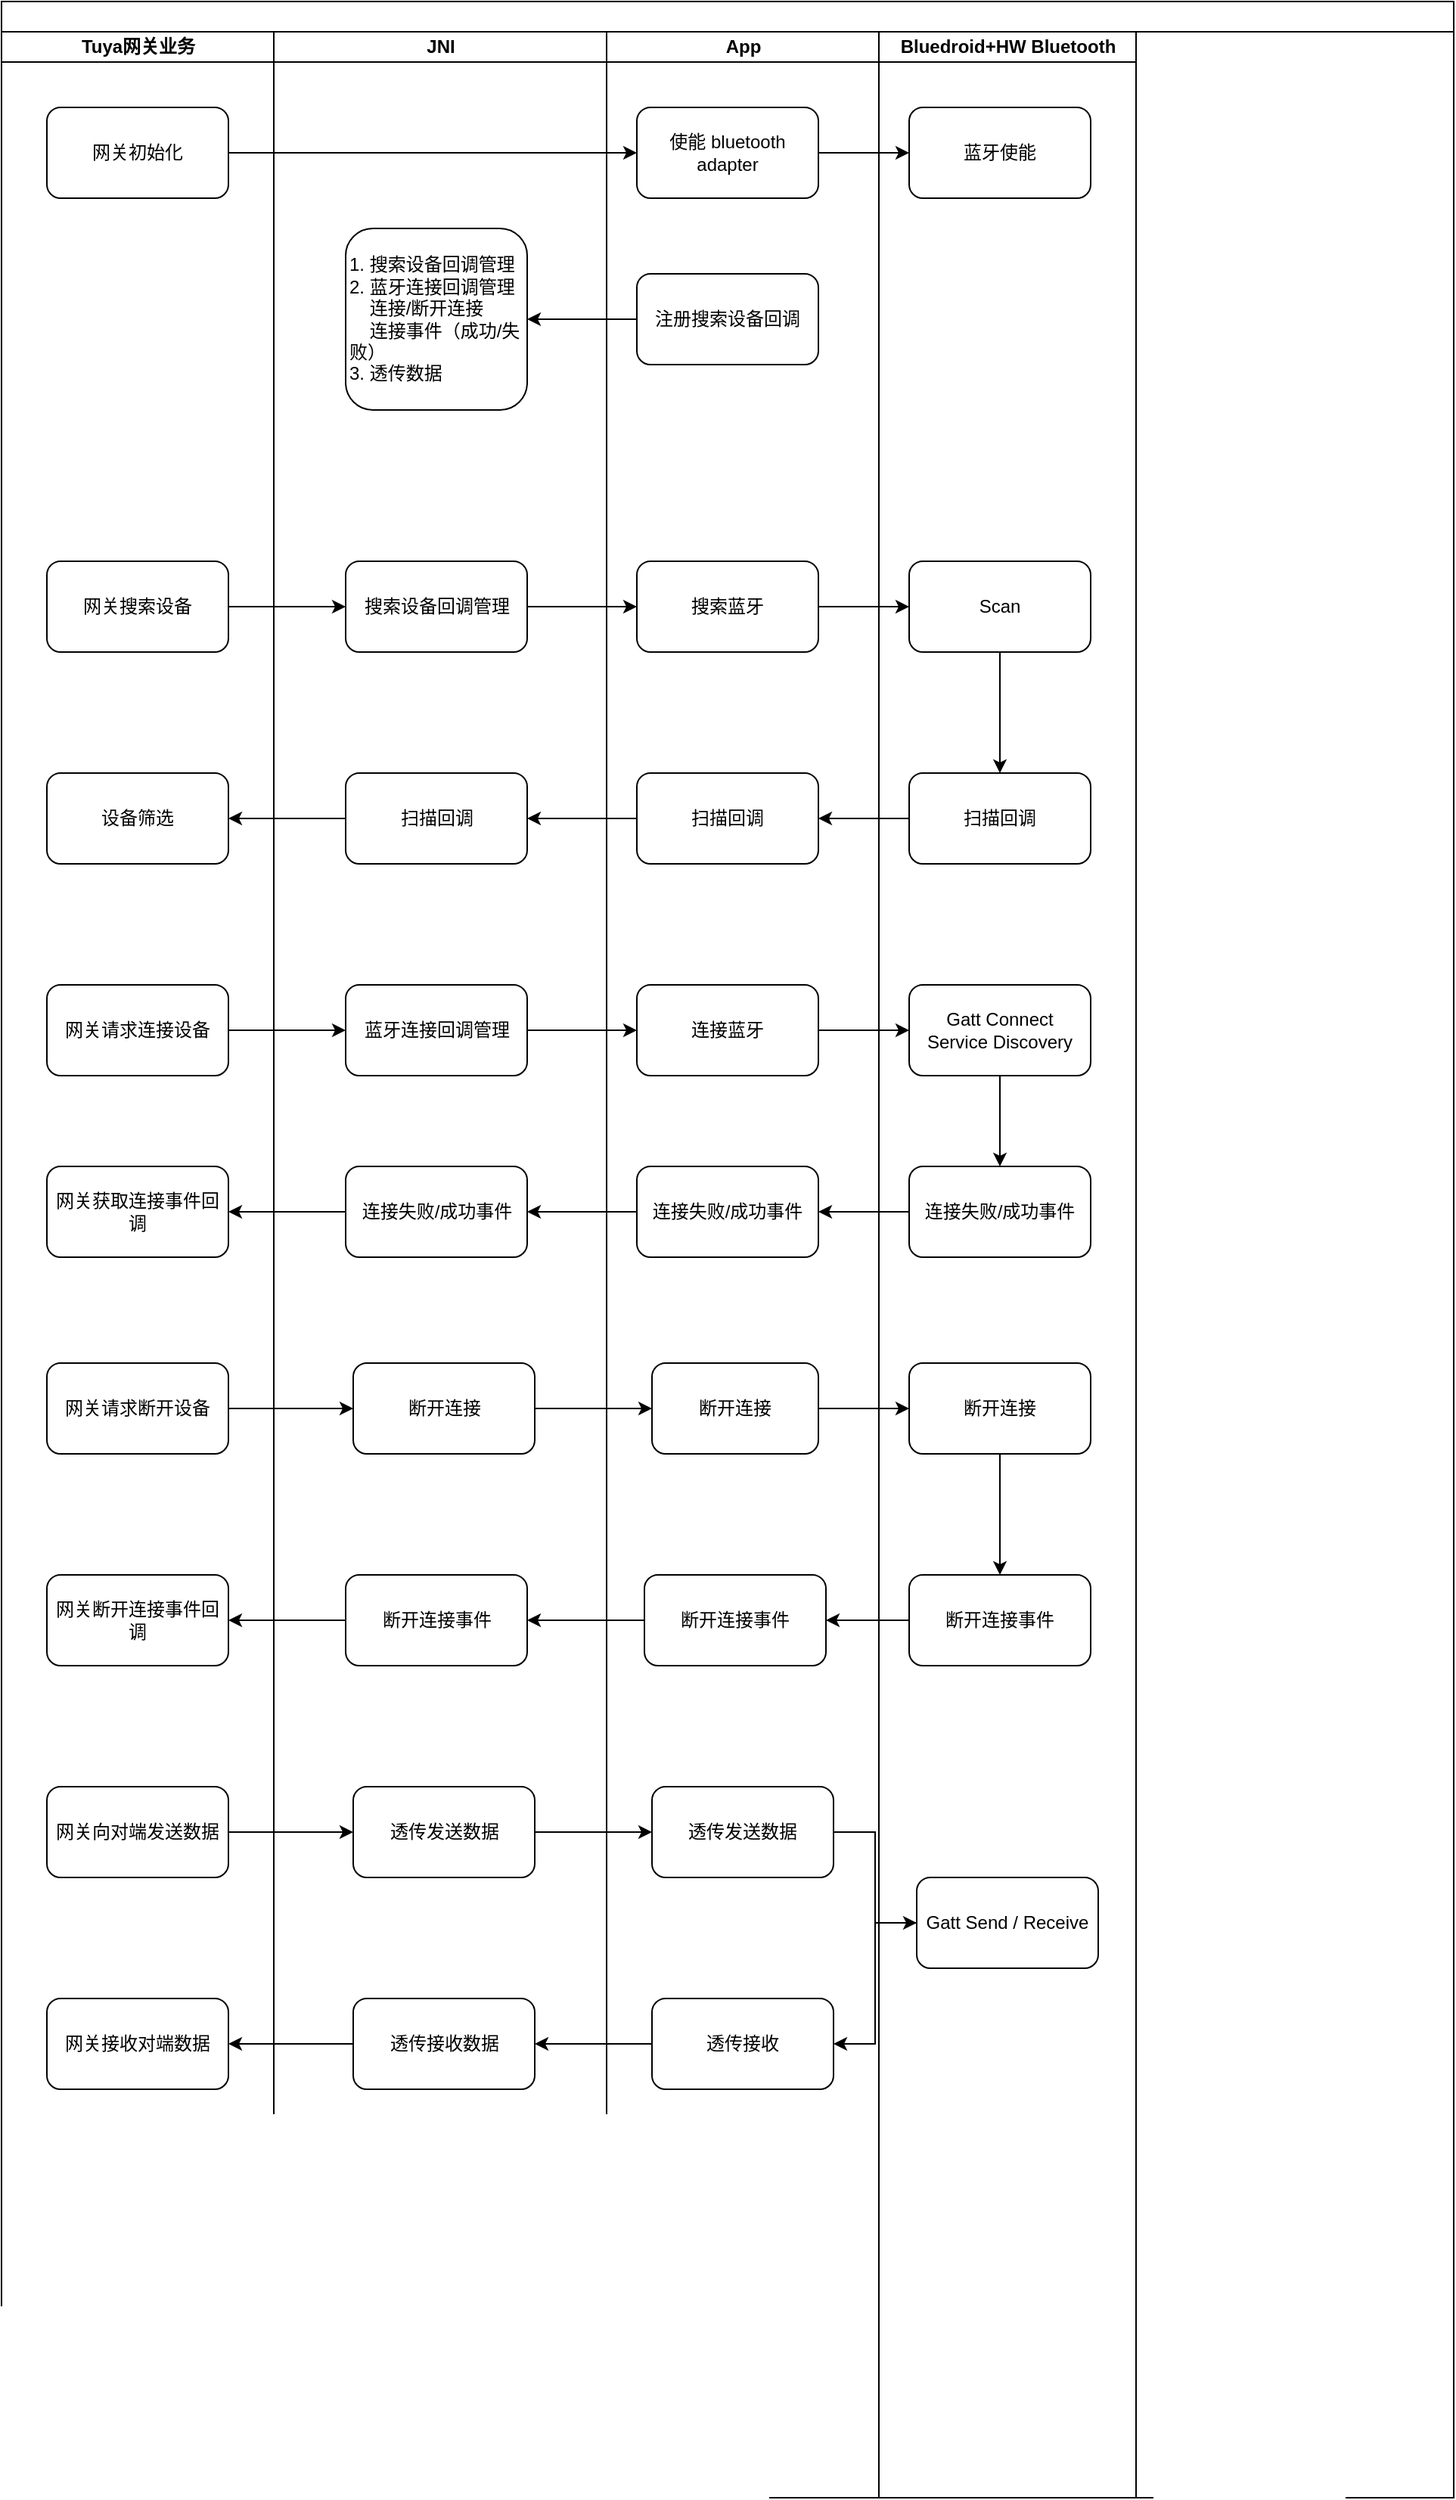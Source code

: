 <mxfile version="14.2.9" type="github">
  <diagram name="Page-1" id="74e2e168-ea6b-b213-b513-2b3c1d86103e">
    <mxGraphModel dx="514" dy="356" grid="1" gridSize="10" guides="1" tooltips="1" connect="1" arrows="1" fold="1" page="1" pageScale="2" pageWidth="1100" pageHeight="850" background="#ffffff" math="0" shadow="0">
      <root>
        <mxCell id="0" />
        <mxCell id="1" parent="0" />
        <mxCell id="77e6c97f196da883-1" value="" style="swimlane;html=1;childLayout=stackLayout;startSize=20;rounded=0;shadow=0;labelBackgroundColor=none;strokeWidth=1;fontFamily=Verdana;fontSize=8;align=center;" parent="1" vertex="1">
          <mxGeometry x="70" y="40" width="960" height="1650" as="geometry" />
        </mxCell>
        <mxCell id="77e6c97f196da883-2" value="Tuya网关业务" style="swimlane;html=1;startSize=20;" parent="77e6c97f196da883-1" vertex="1">
          <mxGeometry y="20" width="180" height="1630" as="geometry" />
        </mxCell>
        <mxCell id="au1W2-LvARbzi0Hy6lRk-4" value="网关初始化" style="rounded=1;whiteSpace=wrap;html=1;" vertex="1" parent="77e6c97f196da883-2">
          <mxGeometry x="30" y="50" width="120" height="60" as="geometry" />
        </mxCell>
        <mxCell id="au1W2-LvARbzi0Hy6lRk-7" value="网关搜索设备" style="rounded=1;whiteSpace=wrap;html=1;" vertex="1" parent="77e6c97f196da883-2">
          <mxGeometry x="30" y="350" width="120" height="60" as="geometry" />
        </mxCell>
        <mxCell id="au1W2-LvARbzi0Hy6lRk-31" value="设备筛选" style="whiteSpace=wrap;html=1;rounded=1;" vertex="1" parent="77e6c97f196da883-2">
          <mxGeometry x="30" y="490" width="120" height="60" as="geometry" />
        </mxCell>
        <mxCell id="au1W2-LvARbzi0Hy6lRk-60" value="网关获取连接事件回调" style="whiteSpace=wrap;html=1;rounded=1;" vertex="1" parent="77e6c97f196da883-2">
          <mxGeometry x="30" y="750" width="120" height="60" as="geometry" />
        </mxCell>
        <mxCell id="au1W2-LvARbzi0Hy6lRk-62" value="网关请求断开设备" style="whiteSpace=wrap;html=1;rounded=1;" vertex="1" parent="77e6c97f196da883-2">
          <mxGeometry x="30" y="880" width="120" height="60" as="geometry" />
        </mxCell>
        <mxCell id="au1W2-LvARbzi0Hy6lRk-83" value="网关断开连接事件回调" style="whiteSpace=wrap;html=1;rounded=1;" vertex="1" parent="77e6c97f196da883-2">
          <mxGeometry x="30" y="1020" width="120" height="60" as="geometry" />
        </mxCell>
        <mxCell id="au1W2-LvARbzi0Hy6lRk-99" value="网关接收对端数据" style="whiteSpace=wrap;html=1;rounded=1;" vertex="1" parent="77e6c97f196da883-2">
          <mxGeometry x="30" y="1300" width="120" height="60" as="geometry" />
        </mxCell>
        <mxCell id="77e6c97f196da883-4" value="JNI" style="swimlane;html=1;startSize=20;" parent="77e6c97f196da883-1" vertex="1">
          <mxGeometry x="180" y="20" width="220" height="1630" as="geometry" />
        </mxCell>
        <mxCell id="au1W2-LvARbzi0Hy6lRk-8" value="1. 搜索设备回调管理&lt;br&gt;2. 蓝牙连接回调管理&lt;br&gt;&amp;nbsp; &amp;nbsp; 连接/断开连接&lt;br&gt;&amp;nbsp; &amp;nbsp;&amp;nbsp;&lt;span style=&quot;text-align: center&quot;&gt;连接事件（成功/失败）&lt;br&gt;3. 透传数据&lt;br&gt;&lt;/span&gt;" style="rounded=1;whiteSpace=wrap;html=1;align=left;" vertex="1" parent="77e6c97f196da883-4">
          <mxGeometry x="47.5" y="130" width="120" height="120" as="geometry" />
        </mxCell>
        <mxCell id="au1W2-LvARbzi0Hy6lRk-11" value="搜索设备回调管理" style="rounded=1;whiteSpace=wrap;html=1;" vertex="1" parent="77e6c97f196da883-4">
          <mxGeometry x="47.5" y="350" width="120" height="60" as="geometry" />
        </mxCell>
        <mxCell id="au1W2-LvARbzi0Hy6lRk-29" value="扫描回调" style="whiteSpace=wrap;html=1;rounded=1;" vertex="1" parent="77e6c97f196da883-4">
          <mxGeometry x="47.5" y="490" width="120" height="60" as="geometry" />
        </mxCell>
        <mxCell id="au1W2-LvARbzi0Hy6lRk-48" value="蓝牙连接回调管理" style="whiteSpace=wrap;html=1;rounded=1;" vertex="1" parent="77e6c97f196da883-4">
          <mxGeometry x="47.5" y="630" width="120" height="60" as="geometry" />
        </mxCell>
        <mxCell id="au1W2-LvARbzi0Hy6lRk-58" value="连接失败/成功事件" style="whiteSpace=wrap;html=1;rounded=1;" vertex="1" parent="77e6c97f196da883-4">
          <mxGeometry x="47.5" y="750" width="120" height="60" as="geometry" />
        </mxCell>
        <mxCell id="au1W2-LvARbzi0Hy6lRk-71" value="断开连接" style="whiteSpace=wrap;html=1;rounded=1;" vertex="1" parent="77e6c97f196da883-4">
          <mxGeometry x="52.5" y="880" width="120" height="60" as="geometry" />
        </mxCell>
        <mxCell id="au1W2-LvARbzi0Hy6lRk-81" value="断开连接事件" style="whiteSpace=wrap;html=1;rounded=1;" vertex="1" parent="77e6c97f196da883-4">
          <mxGeometry x="47.5" y="1020" width="120" height="60" as="geometry" />
        </mxCell>
        <mxCell id="au1W2-LvARbzi0Hy6lRk-88" value="透传发送数据" style="whiteSpace=wrap;html=1;rounded=1;" vertex="1" parent="77e6c97f196da883-4">
          <mxGeometry x="52.5" y="1160" width="120" height="60" as="geometry" />
        </mxCell>
        <mxCell id="au1W2-LvARbzi0Hy6lRk-97" value="透传接收数据" style="whiteSpace=wrap;html=1;rounded=1;" vertex="1" parent="77e6c97f196da883-4">
          <mxGeometry x="52.5" y="1300" width="120" height="60" as="geometry" />
        </mxCell>
        <mxCell id="77e6c97f196da883-7" value="App" style="swimlane;html=1;startSize=20;" parent="77e6c97f196da883-1" vertex="1">
          <mxGeometry x="400" y="20" width="180" height="1630" as="geometry" />
        </mxCell>
        <mxCell id="au1W2-LvARbzi0Hy6lRk-5" value="使能 bluetooth adapter" style="rounded=1;whiteSpace=wrap;html=1;" vertex="1" parent="77e6c97f196da883-7">
          <mxGeometry x="20" y="50" width="120" height="60" as="geometry" />
        </mxCell>
        <mxCell id="au1W2-LvARbzi0Hy6lRk-9" value="注册搜索设备回调" style="rounded=1;whiteSpace=wrap;html=1;" vertex="1" parent="77e6c97f196da883-7">
          <mxGeometry x="20" y="160" width="120" height="60" as="geometry" />
        </mxCell>
        <mxCell id="au1W2-LvARbzi0Hy6lRk-18" value="搜索蓝牙" style="rounded=1;whiteSpace=wrap;html=1;" vertex="1" parent="77e6c97f196da883-7">
          <mxGeometry x="20" y="350" width="120" height="60" as="geometry" />
        </mxCell>
        <mxCell id="au1W2-LvARbzi0Hy6lRk-27" value="扫描回调" style="whiteSpace=wrap;html=1;rounded=1;" vertex="1" parent="77e6c97f196da883-7">
          <mxGeometry x="20" y="490" width="120" height="60" as="geometry" />
        </mxCell>
        <mxCell id="au1W2-LvARbzi0Hy6lRk-50" value="连接蓝牙" style="whiteSpace=wrap;html=1;rounded=1;" vertex="1" parent="77e6c97f196da883-7">
          <mxGeometry x="20" y="630" width="120" height="60" as="geometry" />
        </mxCell>
        <mxCell id="au1W2-LvARbzi0Hy6lRk-56" value="连接失败/成功事件" style="whiteSpace=wrap;html=1;rounded=1;" vertex="1" parent="77e6c97f196da883-7">
          <mxGeometry x="20" y="750" width="120" height="60" as="geometry" />
        </mxCell>
        <mxCell id="au1W2-LvARbzi0Hy6lRk-73" value="断开连接" style="whiteSpace=wrap;html=1;rounded=1;" vertex="1" parent="77e6c97f196da883-7">
          <mxGeometry x="30" y="880" width="110" height="60" as="geometry" />
        </mxCell>
        <mxCell id="au1W2-LvARbzi0Hy6lRk-79" value="断开连接事件" style="whiteSpace=wrap;html=1;rounded=1;" vertex="1" parent="77e6c97f196da883-7">
          <mxGeometry x="25" y="1020" width="120" height="60" as="geometry" />
        </mxCell>
        <mxCell id="au1W2-LvARbzi0Hy6lRk-90" value="透传发送数据" style="whiteSpace=wrap;html=1;rounded=1;" vertex="1" parent="77e6c97f196da883-7">
          <mxGeometry x="30" y="1160" width="120" height="60" as="geometry" />
        </mxCell>
        <mxCell id="au1W2-LvARbzi0Hy6lRk-94" value="透传接收" style="whiteSpace=wrap;html=1;rounded=1;" vertex="1" parent="77e6c97f196da883-7">
          <mxGeometry x="30" y="1300" width="120" height="60" as="geometry" />
        </mxCell>
        <mxCell id="au1W2-LvARbzi0Hy6lRk-2" value="Bluedroid+HW Bluetooth" style="swimlane;html=1;startSize=20;" vertex="1" parent="77e6c97f196da883-1">
          <mxGeometry x="580" y="20" width="170" height="1630" as="geometry">
            <mxRectangle x="500" y="20" width="30" height="730" as="alternateBounds" />
          </mxGeometry>
        </mxCell>
        <mxCell id="au1W2-LvARbzi0Hy6lRk-16" value="蓝牙使能" style="rounded=1;whiteSpace=wrap;html=1;" vertex="1" parent="au1W2-LvARbzi0Hy6lRk-2">
          <mxGeometry x="20" y="50" width="120" height="60" as="geometry" />
        </mxCell>
        <mxCell id="au1W2-LvARbzi0Hy6lRk-19" value="Scan" style="rounded=1;whiteSpace=wrap;html=1;" vertex="1" parent="au1W2-LvARbzi0Hy6lRk-2">
          <mxGeometry x="20" y="350" width="120" height="60" as="geometry" />
        </mxCell>
        <mxCell id="au1W2-LvARbzi0Hy6lRk-25" value="扫描回调" style="whiteSpace=wrap;html=1;rounded=1;" vertex="1" parent="au1W2-LvARbzi0Hy6lRk-2">
          <mxGeometry x="20" y="490" width="120" height="60" as="geometry" />
        </mxCell>
        <mxCell id="au1W2-LvARbzi0Hy6lRk-26" value="" style="edgeStyle=orthogonalEdgeStyle;rounded=0;orthogonalLoop=1;jettySize=auto;html=1;" edge="1" parent="au1W2-LvARbzi0Hy6lRk-2" source="au1W2-LvARbzi0Hy6lRk-19" target="au1W2-LvARbzi0Hy6lRk-25">
          <mxGeometry relative="1" as="geometry" />
        </mxCell>
        <mxCell id="au1W2-LvARbzi0Hy6lRk-52" value="Gatt Connect&lt;br&gt;Service Discovery" style="whiteSpace=wrap;html=1;rounded=1;" vertex="1" parent="au1W2-LvARbzi0Hy6lRk-2">
          <mxGeometry x="20" y="630" width="120" height="60" as="geometry" />
        </mxCell>
        <mxCell id="au1W2-LvARbzi0Hy6lRk-54" value="连接失败/成功事件" style="whiteSpace=wrap;html=1;rounded=1;" vertex="1" parent="au1W2-LvARbzi0Hy6lRk-2">
          <mxGeometry x="20" y="750" width="120" height="60" as="geometry" />
        </mxCell>
        <mxCell id="au1W2-LvARbzi0Hy6lRk-55" value="" style="edgeStyle=orthogonalEdgeStyle;rounded=0;orthogonalLoop=1;jettySize=auto;html=1;" edge="1" parent="au1W2-LvARbzi0Hy6lRk-2" source="au1W2-LvARbzi0Hy6lRk-52" target="au1W2-LvARbzi0Hy6lRk-54">
          <mxGeometry relative="1" as="geometry" />
        </mxCell>
        <mxCell id="au1W2-LvARbzi0Hy6lRk-75" value="断开连接" style="whiteSpace=wrap;html=1;rounded=1;" vertex="1" parent="au1W2-LvARbzi0Hy6lRk-2">
          <mxGeometry x="20" y="880" width="120" height="60" as="geometry" />
        </mxCell>
        <mxCell id="au1W2-LvARbzi0Hy6lRk-92" value="Gatt Send / Receive" style="whiteSpace=wrap;html=1;rounded=1;" vertex="1" parent="au1W2-LvARbzi0Hy6lRk-2">
          <mxGeometry x="25" y="1220" width="120" height="60" as="geometry" />
        </mxCell>
        <mxCell id="au1W2-LvARbzi0Hy6lRk-77" value="断开连接事件" style="whiteSpace=wrap;html=1;rounded=1;" vertex="1" parent="au1W2-LvARbzi0Hy6lRk-2">
          <mxGeometry x="20" y="1020" width="120" height="60" as="geometry" />
        </mxCell>
        <mxCell id="au1W2-LvARbzi0Hy6lRk-78" value="" style="edgeStyle=orthogonalEdgeStyle;rounded=0;orthogonalLoop=1;jettySize=auto;html=1;" edge="1" parent="au1W2-LvARbzi0Hy6lRk-2" source="au1W2-LvARbzi0Hy6lRk-75" target="au1W2-LvARbzi0Hy6lRk-77">
          <mxGeometry relative="1" as="geometry" />
        </mxCell>
        <mxCell id="au1W2-LvARbzi0Hy6lRk-6" value="" style="endArrow=classic;html=1;exitX=1;exitY=0.5;exitDx=0;exitDy=0;" edge="1" parent="77e6c97f196da883-1" source="au1W2-LvARbzi0Hy6lRk-4" target="au1W2-LvARbzi0Hy6lRk-5">
          <mxGeometry width="50" height="50" relative="1" as="geometry">
            <mxPoint x="280" y="180" as="sourcePoint" />
            <mxPoint x="200" y="110" as="targetPoint" />
          </mxGeometry>
        </mxCell>
        <mxCell id="au1W2-LvARbzi0Hy6lRk-10" value="" style="endArrow=classic;html=1;exitX=0;exitY=0.5;exitDx=0;exitDy=0;entryX=1;entryY=0.5;entryDx=0;entryDy=0;" edge="1" parent="77e6c97f196da883-1" source="au1W2-LvARbzi0Hy6lRk-9" target="au1W2-LvARbzi0Hy6lRk-8">
          <mxGeometry width="50" height="50" relative="1" as="geometry">
            <mxPoint x="300" y="230" as="sourcePoint" />
            <mxPoint x="350" y="180" as="targetPoint" />
          </mxGeometry>
        </mxCell>
        <mxCell id="au1W2-LvARbzi0Hy6lRk-12" value="" style="endArrow=classic;html=1;exitX=1;exitY=0.5;exitDx=0;exitDy=0;entryX=0;entryY=0.5;entryDx=0;entryDy=0;" edge="1" parent="77e6c97f196da883-1" source="au1W2-LvARbzi0Hy6lRk-7" target="au1W2-LvARbzi0Hy6lRk-11">
          <mxGeometry width="50" height="50" relative="1" as="geometry">
            <mxPoint x="70" y="410" as="sourcePoint" />
            <mxPoint x="120" y="360" as="targetPoint" />
          </mxGeometry>
        </mxCell>
        <mxCell id="au1W2-LvARbzi0Hy6lRk-17" style="edgeStyle=orthogonalEdgeStyle;rounded=0;orthogonalLoop=1;jettySize=auto;html=1;exitX=1;exitY=0.5;exitDx=0;exitDy=0;entryX=0;entryY=0.5;entryDx=0;entryDy=0;" edge="1" parent="77e6c97f196da883-1" source="au1W2-LvARbzi0Hy6lRk-5" target="au1W2-LvARbzi0Hy6lRk-16">
          <mxGeometry relative="1" as="geometry" />
        </mxCell>
        <mxCell id="au1W2-LvARbzi0Hy6lRk-20" style="edgeStyle=orthogonalEdgeStyle;rounded=0;orthogonalLoop=1;jettySize=auto;html=1;exitX=1;exitY=0.5;exitDx=0;exitDy=0;" edge="1" parent="77e6c97f196da883-1" source="au1W2-LvARbzi0Hy6lRk-11" target="au1W2-LvARbzi0Hy6lRk-18">
          <mxGeometry relative="1" as="geometry" />
        </mxCell>
        <mxCell id="au1W2-LvARbzi0Hy6lRk-21" style="edgeStyle=orthogonalEdgeStyle;rounded=0;orthogonalLoop=1;jettySize=auto;html=1;exitX=1;exitY=0.5;exitDx=0;exitDy=0;entryX=0;entryY=0.5;entryDx=0;entryDy=0;" edge="1" parent="77e6c97f196da883-1" source="au1W2-LvARbzi0Hy6lRk-18" target="au1W2-LvARbzi0Hy6lRk-19">
          <mxGeometry relative="1" as="geometry" />
        </mxCell>
        <mxCell id="au1W2-LvARbzi0Hy6lRk-30" value="" style="edgeStyle=orthogonalEdgeStyle;rounded=0;orthogonalLoop=1;jettySize=auto;html=1;" edge="1" parent="77e6c97f196da883-1" source="au1W2-LvARbzi0Hy6lRk-27" target="au1W2-LvARbzi0Hy6lRk-29">
          <mxGeometry relative="1" as="geometry" />
        </mxCell>
        <mxCell id="au1W2-LvARbzi0Hy6lRk-32" value="" style="edgeStyle=orthogonalEdgeStyle;rounded=0;orthogonalLoop=1;jettySize=auto;html=1;" edge="1" parent="77e6c97f196da883-1" source="au1W2-LvARbzi0Hy6lRk-29" target="au1W2-LvARbzi0Hy6lRk-31">
          <mxGeometry relative="1" as="geometry" />
        </mxCell>
        <mxCell id="au1W2-LvARbzi0Hy6lRk-51" value="" style="edgeStyle=orthogonalEdgeStyle;rounded=0;orthogonalLoop=1;jettySize=auto;html=1;" edge="1" parent="77e6c97f196da883-1" source="au1W2-LvARbzi0Hy6lRk-48" target="au1W2-LvARbzi0Hy6lRk-50">
          <mxGeometry relative="1" as="geometry" />
        </mxCell>
        <mxCell id="au1W2-LvARbzi0Hy6lRk-28" value="" style="edgeStyle=orthogonalEdgeStyle;rounded=0;orthogonalLoop=1;jettySize=auto;html=1;" edge="1" parent="77e6c97f196da883-1" source="au1W2-LvARbzi0Hy6lRk-25" target="au1W2-LvARbzi0Hy6lRk-27">
          <mxGeometry relative="1" as="geometry" />
        </mxCell>
        <mxCell id="au1W2-LvARbzi0Hy6lRk-53" value="" style="edgeStyle=orthogonalEdgeStyle;rounded=0;orthogonalLoop=1;jettySize=auto;html=1;" edge="1" parent="77e6c97f196da883-1" source="au1W2-LvARbzi0Hy6lRk-50" target="au1W2-LvARbzi0Hy6lRk-52">
          <mxGeometry relative="1" as="geometry" />
        </mxCell>
        <mxCell id="au1W2-LvARbzi0Hy6lRk-57" value="" style="edgeStyle=orthogonalEdgeStyle;rounded=0;orthogonalLoop=1;jettySize=auto;html=1;" edge="1" parent="77e6c97f196da883-1" source="au1W2-LvARbzi0Hy6lRk-54" target="au1W2-LvARbzi0Hy6lRk-56">
          <mxGeometry relative="1" as="geometry" />
        </mxCell>
        <mxCell id="au1W2-LvARbzi0Hy6lRk-59" value="" style="edgeStyle=orthogonalEdgeStyle;rounded=0;orthogonalLoop=1;jettySize=auto;html=1;" edge="1" parent="77e6c97f196da883-1" source="au1W2-LvARbzi0Hy6lRk-56" target="au1W2-LvARbzi0Hy6lRk-58">
          <mxGeometry relative="1" as="geometry" />
        </mxCell>
        <mxCell id="au1W2-LvARbzi0Hy6lRk-61" value="" style="edgeStyle=orthogonalEdgeStyle;rounded=0;orthogonalLoop=1;jettySize=auto;html=1;" edge="1" parent="77e6c97f196da883-1" source="au1W2-LvARbzi0Hy6lRk-58" target="au1W2-LvARbzi0Hy6lRk-60">
          <mxGeometry relative="1" as="geometry" />
        </mxCell>
        <mxCell id="au1W2-LvARbzi0Hy6lRk-72" value="" style="edgeStyle=orthogonalEdgeStyle;rounded=0;orthogonalLoop=1;jettySize=auto;html=1;" edge="1" parent="77e6c97f196da883-1" source="au1W2-LvARbzi0Hy6lRk-62" target="au1W2-LvARbzi0Hy6lRk-71">
          <mxGeometry relative="1" as="geometry" />
        </mxCell>
        <mxCell id="au1W2-LvARbzi0Hy6lRk-74" style="edgeStyle=orthogonalEdgeStyle;rounded=0;orthogonalLoop=1;jettySize=auto;html=1;exitX=1;exitY=0.5;exitDx=0;exitDy=0;" edge="1" parent="77e6c97f196da883-1" source="au1W2-LvARbzi0Hy6lRk-71" target="au1W2-LvARbzi0Hy6lRk-73">
          <mxGeometry relative="1" as="geometry" />
        </mxCell>
        <mxCell id="au1W2-LvARbzi0Hy6lRk-76" style="edgeStyle=orthogonalEdgeStyle;rounded=0;orthogonalLoop=1;jettySize=auto;html=1;" edge="1" parent="77e6c97f196da883-1" source="au1W2-LvARbzi0Hy6lRk-73" target="au1W2-LvARbzi0Hy6lRk-75">
          <mxGeometry relative="1" as="geometry" />
        </mxCell>
        <mxCell id="au1W2-LvARbzi0Hy6lRk-82" value="" style="edgeStyle=orthogonalEdgeStyle;rounded=0;orthogonalLoop=1;jettySize=auto;html=1;" edge="1" parent="77e6c97f196da883-1" source="au1W2-LvARbzi0Hy6lRk-79" target="au1W2-LvARbzi0Hy6lRk-81">
          <mxGeometry relative="1" as="geometry" />
        </mxCell>
        <mxCell id="au1W2-LvARbzi0Hy6lRk-84" value="" style="edgeStyle=orthogonalEdgeStyle;rounded=0;orthogonalLoop=1;jettySize=auto;html=1;" edge="1" parent="77e6c97f196da883-1" source="au1W2-LvARbzi0Hy6lRk-81" target="au1W2-LvARbzi0Hy6lRk-83">
          <mxGeometry relative="1" as="geometry" />
        </mxCell>
        <mxCell id="au1W2-LvARbzi0Hy6lRk-91" value="" style="edgeStyle=orthogonalEdgeStyle;rounded=0;orthogonalLoop=1;jettySize=auto;html=1;" edge="1" parent="77e6c97f196da883-1" source="au1W2-LvARbzi0Hy6lRk-88" target="au1W2-LvARbzi0Hy6lRk-90">
          <mxGeometry relative="1" as="geometry" />
        </mxCell>
        <mxCell id="au1W2-LvARbzi0Hy6lRk-93" value="" style="edgeStyle=orthogonalEdgeStyle;rounded=0;orthogonalLoop=1;jettySize=auto;html=1;" edge="1" parent="77e6c97f196da883-1" source="au1W2-LvARbzi0Hy6lRk-90" target="au1W2-LvARbzi0Hy6lRk-92">
          <mxGeometry relative="1" as="geometry" />
        </mxCell>
        <mxCell id="au1W2-LvARbzi0Hy6lRk-100" value="" style="edgeStyle=orthogonalEdgeStyle;rounded=0;orthogonalLoop=1;jettySize=auto;html=1;" edge="1" parent="77e6c97f196da883-1" source="au1W2-LvARbzi0Hy6lRk-97" target="au1W2-LvARbzi0Hy6lRk-99">
          <mxGeometry relative="1" as="geometry" />
        </mxCell>
        <mxCell id="au1W2-LvARbzi0Hy6lRk-80" value="" style="edgeStyle=orthogonalEdgeStyle;rounded=0;orthogonalLoop=1;jettySize=auto;html=1;" edge="1" parent="77e6c97f196da883-1" source="au1W2-LvARbzi0Hy6lRk-77" target="au1W2-LvARbzi0Hy6lRk-79">
          <mxGeometry relative="1" as="geometry" />
        </mxCell>
        <mxCell id="au1W2-LvARbzi0Hy6lRk-96" style="edgeStyle=orthogonalEdgeStyle;rounded=0;orthogonalLoop=1;jettySize=auto;html=1;entryX=1;entryY=0.5;entryDx=0;entryDy=0;" edge="1" parent="77e6c97f196da883-1" source="au1W2-LvARbzi0Hy6lRk-92" target="au1W2-LvARbzi0Hy6lRk-94">
          <mxGeometry relative="1" as="geometry" />
        </mxCell>
        <mxCell id="au1W2-LvARbzi0Hy6lRk-98" value="" style="edgeStyle=orthogonalEdgeStyle;rounded=0;orthogonalLoop=1;jettySize=auto;html=1;" edge="1" parent="77e6c97f196da883-1" source="au1W2-LvARbzi0Hy6lRk-94" target="au1W2-LvARbzi0Hy6lRk-97">
          <mxGeometry relative="1" as="geometry" />
        </mxCell>
        <mxCell id="au1W2-LvARbzi0Hy6lRk-49" style="edgeStyle=orthogonalEdgeStyle;rounded=0;orthogonalLoop=1;jettySize=auto;html=1;exitX=1;exitY=0.5;exitDx=0;exitDy=0;entryX=0;entryY=0.5;entryDx=0;entryDy=0;" edge="1" parent="1" source="au1W2-LvARbzi0Hy6lRk-33" target="au1W2-LvARbzi0Hy6lRk-48">
          <mxGeometry relative="1" as="geometry" />
        </mxCell>
        <mxCell id="au1W2-LvARbzi0Hy6lRk-33" value="网关请求连接设备" style="whiteSpace=wrap;html=1;rounded=1;" vertex="1" parent="1">
          <mxGeometry x="100" y="690" width="120" height="60" as="geometry" />
        </mxCell>
        <mxCell id="au1W2-LvARbzi0Hy6lRk-89" value="" style="edgeStyle=orthogonalEdgeStyle;rounded=0;orthogonalLoop=1;jettySize=auto;html=1;" edge="1" parent="1" source="au1W2-LvARbzi0Hy6lRk-85" target="au1W2-LvARbzi0Hy6lRk-88">
          <mxGeometry relative="1" as="geometry" />
        </mxCell>
        <mxCell id="au1W2-LvARbzi0Hy6lRk-85" value="网关向对端发送数据" style="whiteSpace=wrap;html=1;rounded=1;" vertex="1" parent="1">
          <mxGeometry x="100" y="1220" width="120" height="60" as="geometry" />
        </mxCell>
      </root>
    </mxGraphModel>
  </diagram>
</mxfile>
